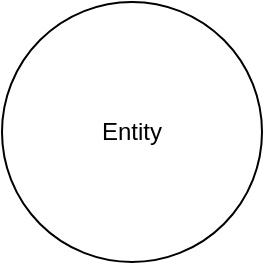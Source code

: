 <mxfile version="14.1.8" type="device"><diagram id="eWNtAyqwrpphU3CH_TTp" name="Sayfa -1"><mxGraphModel dx="677" dy="391" grid="1" gridSize="10" guides="1" tooltips="1" connect="1" arrows="1" fold="1" page="1" pageScale="1" pageWidth="827" pageHeight="1169" math="0" shadow="0"><root><mxCell id="0"/><mxCell id="1" parent="0"/><mxCell id="qiHA2AkLOBu-jNp2oNIO-1" value="Entity" style="ellipse;whiteSpace=wrap;html=1;aspect=fixed;" vertex="1" parent="1"><mxGeometry x="210" y="350" width="130" height="130" as="geometry"/></mxCell></root></mxGraphModel></diagram></mxfile>